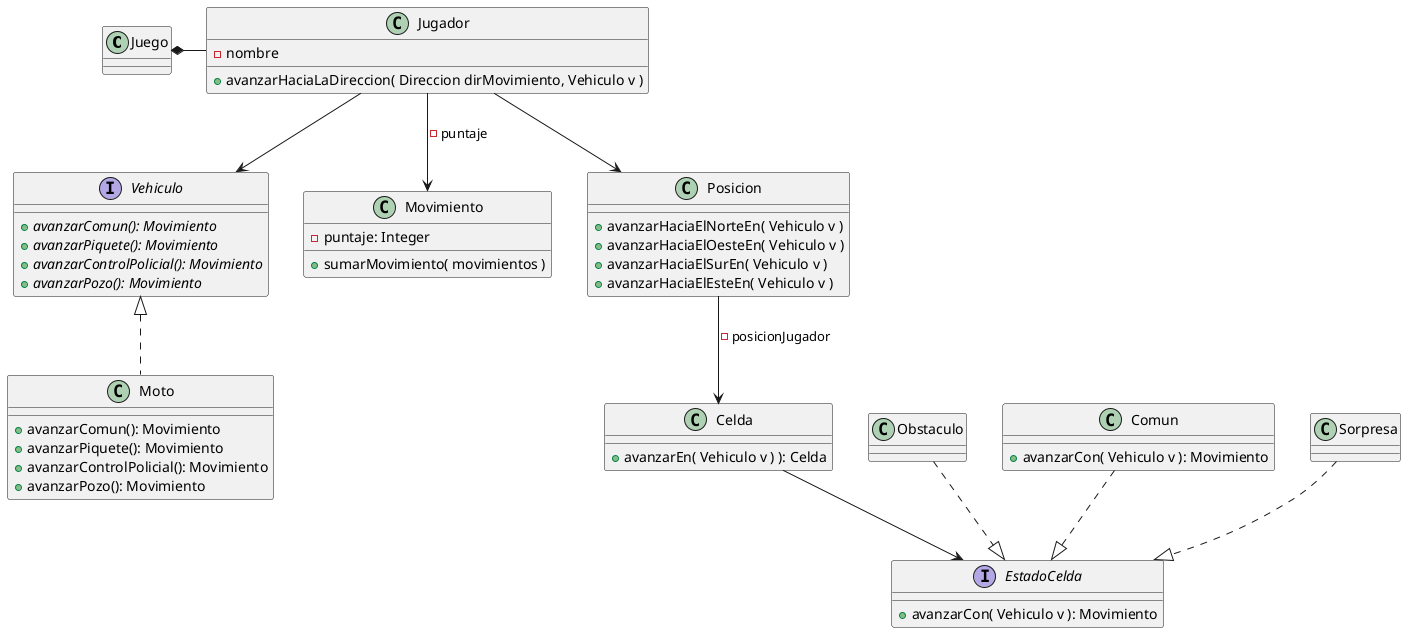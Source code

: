 @startuml
' Diagrama que representa lo necesario para
'visualizar el diagrama secuencia Version 0.1

'Clase que encargada de la lógica del juego
class Juego

Juego *-right- Jugador

'Clase que encapsula la logica de movimientos.
class Movimiento{
    - puntaje: Integer
    + sumarMovimiento( movimientos )
}

interface Vehiculo{
    + {abstract} avanzarComun(): Movimiento
    + {abstract} avanzarPiquete(): Movimiento
    + {abstract} avanzarControlPolicial(): Movimiento
    + {abstract} avanzarPozo(): Movimiento
}

Moto .up.|> Vehiculo

class Moto{
    + avanzarComun(): Movimiento
    + avanzarPiquete(): Movimiento
    + avanzarControlPolicial(): Movimiento
    + avanzarPozo(): Movimiento
}

'Clase que representa el estado del jugador.
class Jugador{
    - nombre
    + avanzarHaciaLaDireccion( Direccion dirMovimiento, Vehiculo v )
}

Jugador -down-> Vehiculo
Jugador --> Movimiento: - puntaje
Jugador --> Posicion

'Hay que ver como, pero de alguna manera, por medio de la celda que compone a la posicion
'le hablamos a una de las celdas adyacentes para movernos con el vehiculo.
class Posicion{
    + avanzarHaciaElNorteEn( Vehiculo v )
    + avanzarHaciaElOesteEn( Vehiculo v )
    + avanzarHaciaElSurEn( Vehiculo v )
    + avanzarHaciaElEsteEn( Vehiculo v )
}

Posicion --> Celda: - posicionJugador

'Clase que representa cada manzana del mapa.
'Esta se va a comunicar con su estado, que representa
'un "evento" particular.
class Celda{
    + avanzarEn( Vehiculo v ) ): Celda
}

Celda --> EstadoCelda

'Patron State, cada celda tiene un estado/evento que va a utilizar
'la información que le pasemos por parametros de manera distinta.

interface EstadoCelda{
    + avanzarCon( Vehiculo v ): Movimiento
}

Obstaculo ..|> EstadoCelda
Comun ..|> EstadoCelda
Sorpresa ..|> EstadoCelda

class Comun{
    + avanzarCon( Vehiculo v ): Movimiento
}

@enduml
